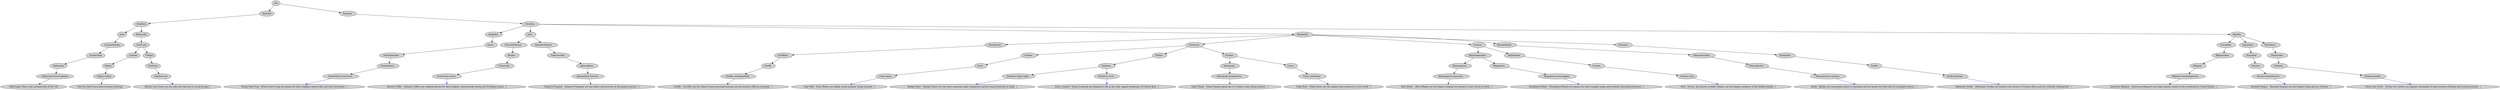 digraph TaxonomyTree {
node [shape=ellipse, style=filled, fillcolor=lightgray];
"Life" -> "Animalia";
"Animalia" -> "Chordata";
"Chordata" -> "Aves";
"Aves" -> "Accipitriformes";
"Accipitriformes" -> "Accipitridae";
"Accipitridae" -> "Haliaeetus";
"Haliaeetus" -> "Haliaeetus leucocephalus";
"Haliaeetus leucocephalus" -> "Bald Eagle (This is the national bird of the US)" [color=blue];
"Chordata" -> "Mammalia";
"Mammalia" -> "Carnivora";
"Carnivora" -> "Canidae";
"Canidae" -> "Vulpes";
"Vulpes" -> "Vulpes vulpes";
"Vulpes vulpes" -> "Red Fox (Red Foxes have excelent hearing)" [color=blue];
"Carnivora" -> "Felidae";
"Felidae" -> "Panthera";
"Panthera" -> "Panthera leo";
"Panthera leo" -> "African Lion (Lions are the only cats that live in social groups.)" [color=blue];
"Life" -> "Animalia  ";
"Animalia  " -> "Chordata  ";
"Chordata  " -> "Amphibia  ";
"Amphibia  " -> "Anura  ";
"Anura  " -> "Dendrobatidae  ";
"Dendrobatidae  " -> "Dendrobates  ";
"Dendrobates  " -> "Dendrobates tinctorius  ";
"Dendrobates tinctorius  " -> "Poison Dart Frog   (Poison Dart Frogs are known for their brightly colored skin and toxic secretions.  )" [color=blue];
"Chordata  " -> "Aves  ";
"Aves  " -> "Charadriiformes  ";
"Charadriiformes  " -> "Alcidae  ";
"Alcidae  " -> "Fratercula  ";
"Fratercula  " -> "Fratercula arctica  ";
"Fratercula arctica  " -> "Atlantic Puffin   (Atlantic Puffins are seabirds known for their brightly colored beaks during the breeding season.  )" [color=blue];
"Aves  " -> "Sphenisciformes  ";
"Sphenisciformes  " -> "Spheniscidae  ";
"Spheniscidae  " -> "Aptenodytes  ";
"Aptenodytes  " -> "Aptenodytes forsteri  ";
"Aptenodytes forsteri  " -> "Emperor Penguin   (Emperor Penguins are the tallest and heaviest of all penguin species.  )" [color=blue];
"Chordata  " -> "Mammalia  ";
"Mammalia  " -> "Artiodactyla  ";
"Artiodactyla  " -> "Giraffidae  ";
"Giraffidae  " -> "Giraffa  ";
"Giraffa  " -> "Giraffa camelopardalis  ";
"Giraffa camelopardalis  " -> "Giraffe   (Giraffes are the tallest living terrestrial animals and are found in African savannas.  )" [color=blue];
"Mammalia  " -> "Carnivora  ";
"Carnivora  " -> "Canidae  ";
"Canidae  " -> "Canis  ";
"Canis  " -> "Canis lupus  ";
"Canis lupus  " -> "Gray Wolf   (Gray Wolves are highly social animals, living in packs.  )" [color=blue];
"Carnivora  " -> "Felidae  ";
"Felidae  " -> "Panthera  ";
"Panthera  " -> "Panthera tigris tigris  ";
"Panthera tigris tigris  " -> "Bengal Tiger   (Bengal Tigers are the most numerous tiger subspecies and are found primarily in India.  )" [color=blue];
"Panthera  " -> "Panthera uncia  ";
"Panthera uncia  " -> "Snow Leopard   (Snow Leopards are adapted to life in the cold, rugged mountains of Central Asia.  )" [color=blue];
"Carnivora  " -> "Ursidae  ";
"Ursidae  " -> "Ailuropoda  ";
"Ailuropoda  " -> "Ailuropoda melanoleuca  ";
"Ailuropoda melanoleuca  " -> "Giant Panda   (Giant Pandas spend up to 12 hours a day eating bamboo.  )" [color=blue];
"Ursidae  " -> "Ursus  ";
"Ursus  " -> "Ursus maritimus  ";
"Ursus maritimus  " -> "Polar Bear   (Polar Bears are the largest land carnivores in the world.  )" [color=blue];
"Mammalia  " -> "Cetacea  ";
"Cetacea  " -> "Balaenopteridae  ";
"Balaenopteridae  " -> "Balaenoptera  ";
"Balaenoptera  " -> "Balaenoptera musculus  ";
"Balaenoptera musculus  " -> "Blue Whale   (Blue Whales are the largest animals ever known to have lived on Earth.  )" [color=blue];
"Balaenopteridae  " -> "Megaptera  ";
"Megaptera  " -> "Megaptera novaeangliae  ";
"Megaptera novaeangliae  " -> "Humpback Whale   (Humpback Whales are known for their complex songs and acrobatic breaching behavior.  )" [color=blue];
"Cetacea  " -> "Delphinidae  ";
"Delphinidae  " -> "Orcinus  ";
"Orcinus  " -> "Orcinus orca";
"Orcinus orca" -> "Orca   (Orcas, also known as killer whales, are the largest members of the dolphin family.  )" [color=blue];
"Mammalia  " -> "Diprotodontia  ";
"Diprotodontia  " -> "Phascolarctidae  ";
"Phascolarctidae  " -> "Phascolarctos  ";
"Phascolarctos  " -> "Phascolarctos cinereus  ";
"Phascolarctos cinereus  " -> "Koala   (Koalas are marsupials native to Australia and are known for their diet of eucalyptus leaves.  )" [color=blue];
"Mammalia  " -> "Primates  ";
"Primates  " -> "Hominidae  ";
"Hominidae  " -> "Gorilla  ";
"Gorilla  " -> "Gorilla beringei  ";
"Gorilla beringei  " -> "Mountain Gorilla   (Mountain Gorillas are found in the forests of Central Africa and are critically endangered.  )" [color=blue];
"Chordata  " -> "Reptilia  ";
"Reptilia  " -> "Crocodylia  ";
"Crocodylia  " -> "Alligatoridae  ";
"Alligatoridae  " -> "Alligator  ";
"Alligator  " -> "Alligator mississippiensis  ";
"Alligator mississippiensis  " -> "American Alligator   (American Alligators are large reptiles native to the southeastern United States.  )" [color=blue];
"Reptilia  " -> "Squamata  ";
"Squamata  " -> "Varanidae  ";
"Varanidae  " -> "Varanus  ";
"Varanus  " -> "Varanus komodoensis  ";
"Varanus komodoensis  " -> "Komodo Dragon   (Komodo Dragons are the largest living species of lizard.  )" [color=blue];
"Reptilia  " -> "Testudines  ";
"Testudines  " -> "Cheloniidae  ";
"Cheloniidae  " -> "Chelonia  ";
"Chelonia  " -> "Chelonia mydas  ";
"Chelonia mydas  " -> "Green Sea Turtle   (Green Sea Turtles can migrate thousands of miles between feeding and nesting grounds.  )" [color=blue];
}
